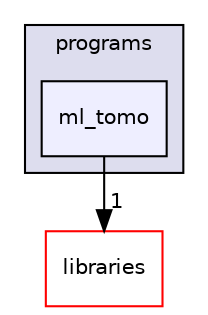 digraph "xmipp/legacy/applications/programs/ml_tomo" {
  compound=true
  node [ fontsize="10", fontname="Helvetica"];
  edge [ labelfontsize="10", labelfontname="Helvetica"];
  subgraph clusterdir_a205c211814f26c7bbd02dbfc70fcda8 {
    graph [ bgcolor="#ddddee", pencolor="black", label="programs" fontname="Helvetica", fontsize="10", URL="dir_a205c211814f26c7bbd02dbfc70fcda8.html"]
  dir_0e710208df1ef5e4ec86c29f9abf633e [shape=box, label="ml_tomo", style="filled", fillcolor="#eeeeff", pencolor="black", URL="dir_0e710208df1ef5e4ec86c29f9abf633e.html"];
  }
  dir_ec5db26cfb72886407809adaaec84b8a [shape=box label="libraries" fillcolor="white" style="filled" color="red" URL="dir_ec5db26cfb72886407809adaaec84b8a.html"];
  dir_0e710208df1ef5e4ec86c29f9abf633e->dir_ec5db26cfb72886407809adaaec84b8a [headlabel="1", labeldistance=1.5 headhref="dir_000266_000301.html"];
}
